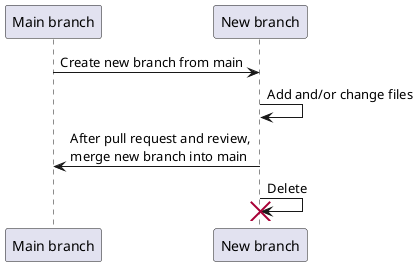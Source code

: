@startuml branching-simple

"Main branch" -> "New branch": Create new branch from main
"New branch" -> "New branch": Add and/or change files
"New branch" -> "Main branch": After pull request and review,\nmerge new branch into main
"New branch" -> "New branch" !! : Delete


@enduml